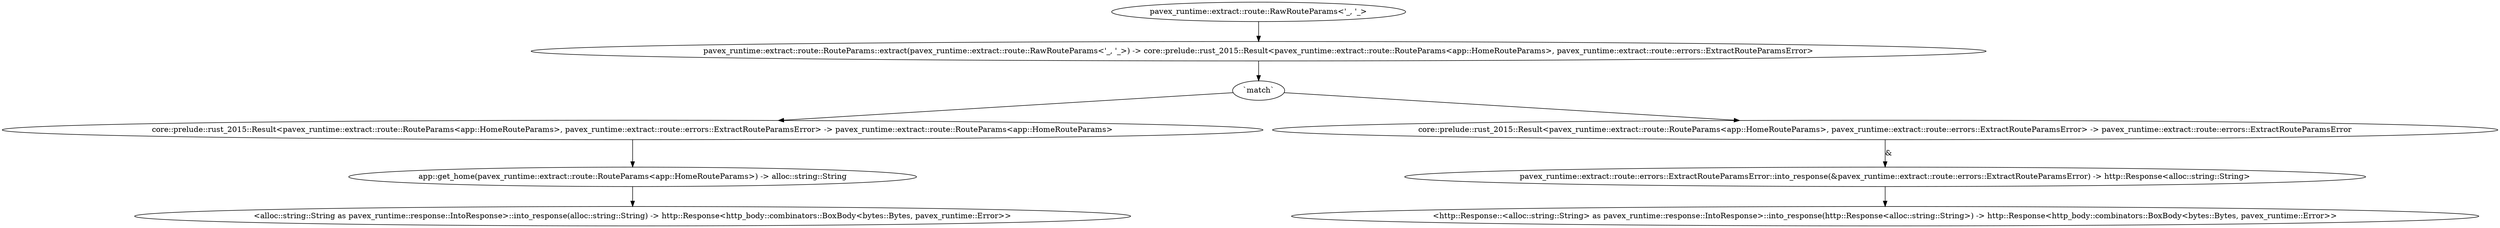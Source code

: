 digraph "GET /home/:home_id" {
    0 [ label = "app::get_home(pavex_runtime::extract::route::RouteParams<app::HomeRouteParams>) -> alloc::string::String"]
    1 [ label = "core::prelude::rust_2015::Result<pavex_runtime::extract::route::RouteParams<app::HomeRouteParams>, pavex_runtime::extract::route::errors::ExtractRouteParamsError> -> pavex_runtime::extract::route::RouteParams<app::HomeRouteParams>"]
    2 [ label = "pavex_runtime::extract::route::RouteParams::extract(pavex_runtime::extract::route::RawRouteParams<'_, '_>) -> core::prelude::rust_2015::Result<pavex_runtime::extract::route::RouteParams<app::HomeRouteParams>, pavex_runtime::extract::route::errors::ExtractRouteParamsError>"]
    3 [ label = "pavex_runtime::extract::route::RawRouteParams<'_, '_>"]
    4 [ label = "<alloc::string::String as pavex_runtime::response::IntoResponse>::into_response(alloc::string::String) -> http::Response<http_body::combinators::BoxBody<bytes::Bytes, pavex_runtime::Error>>"]
    5 [ label = "core::prelude::rust_2015::Result<pavex_runtime::extract::route::RouteParams<app::HomeRouteParams>, pavex_runtime::extract::route::errors::ExtractRouteParamsError> -> pavex_runtime::extract::route::errors::ExtractRouteParamsError"]
    6 [ label = "pavex_runtime::extract::route::errors::ExtractRouteParamsError::into_response(&pavex_runtime::extract::route::errors::ExtractRouteParamsError) -> http::Response<alloc::string::String>"]
    7 [ label = "<http::Response::<alloc::string::String> as pavex_runtime::response::IntoResponse>::into_response(http::Response<alloc::string::String>) -> http::Response<http_body::combinators::BoxBody<bytes::Bytes, pavex_runtime::Error>>"]
    8 [ label = "`match`"]
    1 -> 0 [ ]
    8 -> 5 [ ]
    3 -> 2 [ ]
    0 -> 4 [ ]
    8 -> 1 [ ]
    5 -> 6 [ label = "&"]
    6 -> 7 [ ]
    2 -> 8 [ ]
}
digraph "GET /home/:home_id/room/:room_id" {
    0 [ label = "app::get_room(pavex_runtime::extract::route::RouteParams<app::RoomRouteParams>) -> alloc::string::String"]
    1 [ label = "core::prelude::rust_2015::Result<pavex_runtime::extract::route::RouteParams<app::RoomRouteParams>, pavex_runtime::extract::route::errors::ExtractRouteParamsError> -> pavex_runtime::extract::route::RouteParams<app::RoomRouteParams>"]
    2 [ label = "pavex_runtime::extract::route::RouteParams::extract(pavex_runtime::extract::route::RawRouteParams<'_, '_>) -> core::prelude::rust_2015::Result<pavex_runtime::extract::route::RouteParams<app::RoomRouteParams>, pavex_runtime::extract::route::errors::ExtractRouteParamsError>"]
    3 [ label = "pavex_runtime::extract::route::RawRouteParams<'_, '_>"]
    4 [ label = "<alloc::string::String as pavex_runtime::response::IntoResponse>::into_response(alloc::string::String) -> http::Response<http_body::combinators::BoxBody<bytes::Bytes, pavex_runtime::Error>>"]
    5 [ label = "core::prelude::rust_2015::Result<pavex_runtime::extract::route::RouteParams<app::RoomRouteParams>, pavex_runtime::extract::route::errors::ExtractRouteParamsError> -> pavex_runtime::extract::route::errors::ExtractRouteParamsError"]
    6 [ label = "pavex_runtime::extract::route::errors::ExtractRouteParamsError::into_response(&pavex_runtime::extract::route::errors::ExtractRouteParamsError) -> http::Response<alloc::string::String>"]
    7 [ label = "<http::Response::<alloc::string::String> as pavex_runtime::response::IntoResponse>::into_response(http::Response<alloc::string::String>) -> http::Response<http_body::combinators::BoxBody<bytes::Bytes, pavex_runtime::Error>>"]
    8 [ label = "`match`"]
    1 -> 0 [ ]
    8 -> 5 [ ]
    3 -> 2 [ ]
    0 -> 4 [ ]
    8 -> 1 [ ]
    5 -> 6 [ label = "&"]
    6 -> 7 [ ]
    2 -> 8 [ ]
}
digraph "GET /town/*town" {
    0 [ label = "app::get_town(pavex_runtime::extract::route::RouteParams<app::TownRouteParams<'_>>) -> alloc::string::String"]
    1 [ label = "core::prelude::rust_2015::Result<pavex_runtime::extract::route::RouteParams<app::TownRouteParams<'_>>, pavex_runtime::extract::route::errors::ExtractRouteParamsError> -> pavex_runtime::extract::route::RouteParams<app::TownRouteParams<'_>>"]
    2 [ label = "pavex_runtime::extract::route::RouteParams::extract(pavex_runtime::extract::route::RawRouteParams<'_, '_>) -> core::prelude::rust_2015::Result<pavex_runtime::extract::route::RouteParams<app::TownRouteParams<'_>>, pavex_runtime::extract::route::errors::ExtractRouteParamsError>"]
    3 [ label = "pavex_runtime::extract::route::RawRouteParams<'_, '_>"]
    4 [ label = "<alloc::string::String as pavex_runtime::response::IntoResponse>::into_response(alloc::string::String) -> http::Response<http_body::combinators::BoxBody<bytes::Bytes, pavex_runtime::Error>>"]
    5 [ label = "core::prelude::rust_2015::Result<pavex_runtime::extract::route::RouteParams<app::TownRouteParams<'_>>, pavex_runtime::extract::route::errors::ExtractRouteParamsError> -> pavex_runtime::extract::route::errors::ExtractRouteParamsError"]
    6 [ label = "pavex_runtime::extract::route::errors::ExtractRouteParamsError::into_response(&pavex_runtime::extract::route::errors::ExtractRouteParamsError) -> http::Response<alloc::string::String>"]
    7 [ label = "<http::Response::<alloc::string::String> as pavex_runtime::response::IntoResponse>::into_response(http::Response<alloc::string::String>) -> http::Response<http_body::combinators::BoxBody<bytes::Bytes, pavex_runtime::Error>>"]
    8 [ label = "`match`"]
    1 -> 0 [ ]
    8 -> 5 [ ]
    3 -> 2 [ ]
    0 -> 4 [ ]
    8 -> 1 [ ]
    5 -> 6 [ label = "&"]
    6 -> 7 [ ]
    2 -> 8 [ ]
}
digraph app_state {
    0 [ label = "crate::ApplicationState() -> crate::ApplicationState"]
}